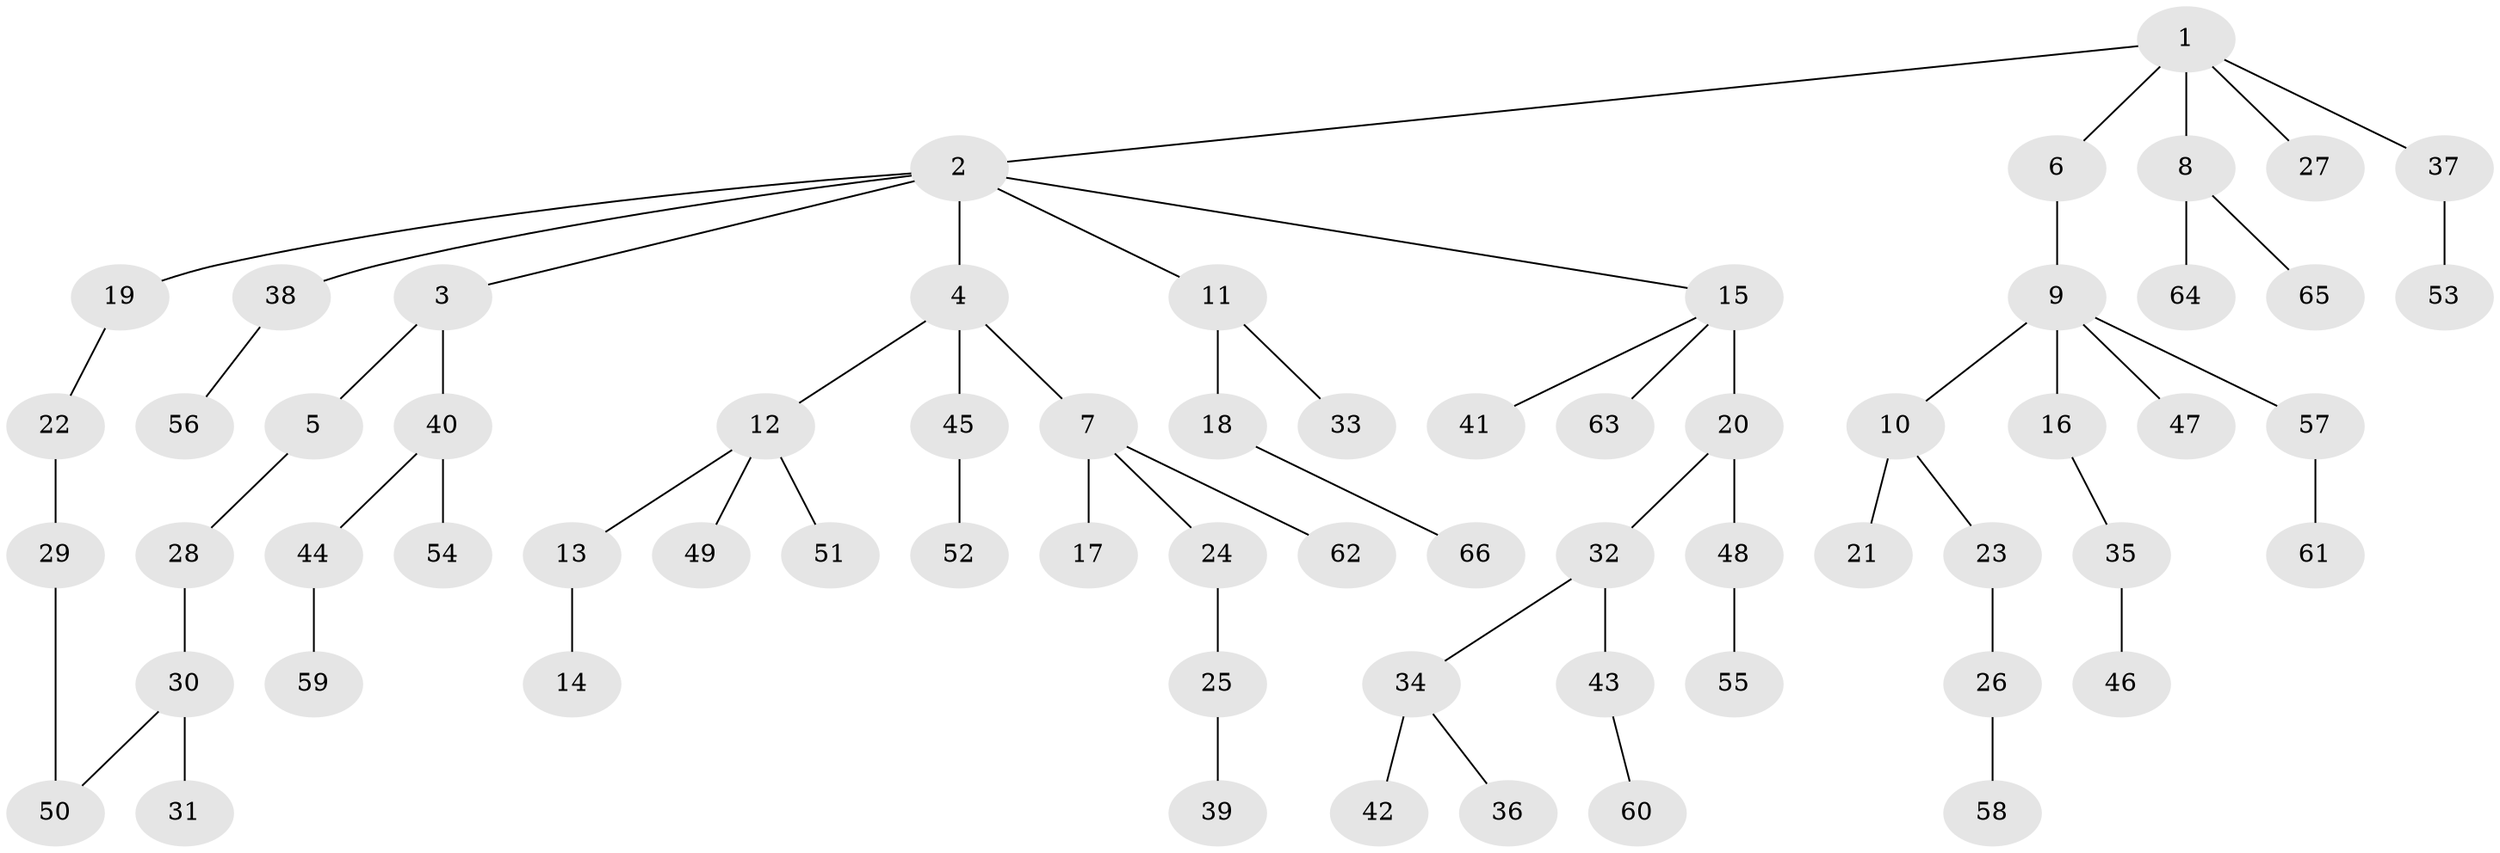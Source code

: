 // original degree distribution, {5: 0.031007751937984496, 6: 0.015503875968992248, 4: 0.06976744186046512, 3: 0.16279069767441862, 1: 0.49612403100775193, 2: 0.21705426356589147, 7: 0.007751937984496124}
// Generated by graph-tools (version 1.1) at 2025/49/03/04/25 22:49:16]
// undirected, 66 vertices, 66 edges
graph export_dot {
  node [color=gray90,style=filled];
  1;
  2;
  3;
  4;
  5;
  6;
  7;
  8;
  9;
  10;
  11;
  12;
  13;
  14;
  15;
  16;
  17;
  18;
  19;
  20;
  21;
  22;
  23;
  24;
  25;
  26;
  27;
  28;
  29;
  30;
  31;
  32;
  33;
  34;
  35;
  36;
  37;
  38;
  39;
  40;
  41;
  42;
  43;
  44;
  45;
  46;
  47;
  48;
  49;
  50;
  51;
  52;
  53;
  54;
  55;
  56;
  57;
  58;
  59;
  60;
  61;
  62;
  63;
  64;
  65;
  66;
  1 -- 2 [weight=1.0];
  1 -- 6 [weight=1.0];
  1 -- 8 [weight=1.0];
  1 -- 27 [weight=1.0];
  1 -- 37 [weight=1.0];
  2 -- 3 [weight=1.0];
  2 -- 4 [weight=1.0];
  2 -- 11 [weight=1.0];
  2 -- 15 [weight=1.0];
  2 -- 19 [weight=1.0];
  2 -- 38 [weight=1.0];
  3 -- 5 [weight=1.0];
  3 -- 40 [weight=1.0];
  4 -- 7 [weight=1.0];
  4 -- 12 [weight=1.0];
  4 -- 45 [weight=1.0];
  5 -- 28 [weight=1.0];
  6 -- 9 [weight=1.0];
  7 -- 17 [weight=1.0];
  7 -- 24 [weight=1.0];
  7 -- 62 [weight=1.0];
  8 -- 64 [weight=1.0];
  8 -- 65 [weight=1.0];
  9 -- 10 [weight=1.0];
  9 -- 16 [weight=1.0];
  9 -- 47 [weight=1.0];
  9 -- 57 [weight=1.0];
  10 -- 21 [weight=2.0];
  10 -- 23 [weight=1.0];
  11 -- 18 [weight=1.0];
  11 -- 33 [weight=1.0];
  12 -- 13 [weight=1.0];
  12 -- 49 [weight=1.0];
  12 -- 51 [weight=1.0];
  13 -- 14 [weight=3.0];
  15 -- 20 [weight=4.0];
  15 -- 41 [weight=1.0];
  15 -- 63 [weight=1.0];
  16 -- 35 [weight=2.0];
  18 -- 66 [weight=1.0];
  19 -- 22 [weight=1.0];
  20 -- 32 [weight=1.0];
  20 -- 48 [weight=1.0];
  22 -- 29 [weight=3.0];
  23 -- 26 [weight=2.0];
  24 -- 25 [weight=1.0];
  25 -- 39 [weight=2.0];
  26 -- 58 [weight=1.0];
  28 -- 30 [weight=1.0];
  29 -- 50 [weight=1.0];
  30 -- 31 [weight=2.0];
  30 -- 50 [weight=1.0];
  32 -- 34 [weight=1.0];
  32 -- 43 [weight=2.0];
  34 -- 36 [weight=1.0];
  34 -- 42 [weight=2.0];
  35 -- 46 [weight=1.0];
  37 -- 53 [weight=1.0];
  38 -- 56 [weight=1.0];
  40 -- 44 [weight=1.0];
  40 -- 54 [weight=1.0];
  43 -- 60 [weight=1.0];
  44 -- 59 [weight=3.0];
  45 -- 52 [weight=1.0];
  48 -- 55 [weight=1.0];
  57 -- 61 [weight=1.0];
}
